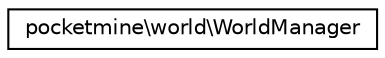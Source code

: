 digraph "Graphical Class Hierarchy"
{
 // INTERACTIVE_SVG=YES
 // LATEX_PDF_SIZE
  edge [fontname="Helvetica",fontsize="10",labelfontname="Helvetica",labelfontsize="10"];
  node [fontname="Helvetica",fontsize="10",shape=record];
  rankdir="LR";
  Node0 [label="pocketmine\\world\\WorldManager",height=0.2,width=0.4,color="black", fillcolor="white", style="filled",URL="$d8/d70/classpocketmine_1_1world_1_1_world_manager.html",tooltip=" "];
}
